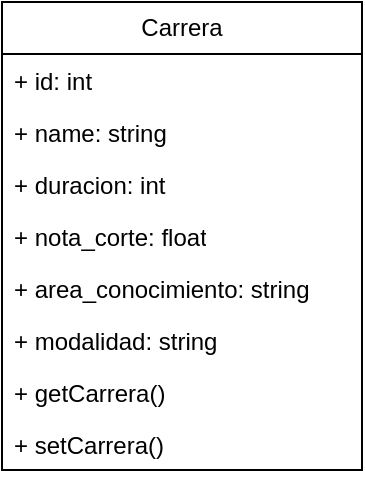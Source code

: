 <mxfile version="28.2.5">
  <diagram name="Página-1" id="sQUeTFPzfaDznbqmOpL5">
    <mxGraphModel grid="1" page="1" gridSize="10" guides="1" tooltips="1" connect="1" arrows="1" fold="1" pageScale="1" pageWidth="827" pageHeight="1169" math="0" shadow="0">
      <root>
        <mxCell id="0" />
        <mxCell id="1" parent="0" />
        <mxCell id="h0FEwxIkLz7k7jn-R97E-1" value="Carrera" style="swimlane;fontStyle=0;childLayout=stackLayout;horizontal=1;startSize=26;fillColor=none;horizontalStack=0;resizeParent=1;resizeParentMax=0;resizeLast=0;collapsible=1;marginBottom=0;whiteSpace=wrap;html=1;" vertex="1" parent="1">
          <mxGeometry x="290" y="200" width="180" height="234" as="geometry" />
        </mxCell>
        <mxCell id="h0FEwxIkLz7k7jn-R97E-2" value="+ id: int" style="text;strokeColor=none;fillColor=none;align=left;verticalAlign=top;spacingLeft=4;spacingRight=4;overflow=hidden;rotatable=0;points=[[0,0.5],[1,0.5]];portConstraint=eastwest;whiteSpace=wrap;html=1;" vertex="1" parent="h0FEwxIkLz7k7jn-R97E-1">
          <mxGeometry y="26" width="180" height="26" as="geometry" />
        </mxCell>
        <mxCell id="h0FEwxIkLz7k7jn-R97E-3" value="+ name: string" style="text;strokeColor=none;fillColor=none;align=left;verticalAlign=top;spacingLeft=4;spacingRight=4;overflow=hidden;rotatable=0;points=[[0,0.5],[1,0.5]];portConstraint=eastwest;whiteSpace=wrap;html=1;" vertex="1" parent="h0FEwxIkLz7k7jn-R97E-1">
          <mxGeometry y="52" width="180" height="26" as="geometry" />
        </mxCell>
        <mxCell id="h0FEwxIkLz7k7jn-R97E-4" value="+ duracion: int" style="text;strokeColor=none;fillColor=none;align=left;verticalAlign=top;spacingLeft=4;spacingRight=4;overflow=hidden;rotatable=0;points=[[0,0.5],[1,0.5]];portConstraint=eastwest;whiteSpace=wrap;html=1;" vertex="1" parent="h0FEwxIkLz7k7jn-R97E-1">
          <mxGeometry y="78" width="180" height="26" as="geometry" />
        </mxCell>
        <mxCell id="h0FEwxIkLz7k7jn-R97E-5" value="+ nota_corte: float" style="text;strokeColor=none;fillColor=none;align=left;verticalAlign=top;spacingLeft=4;spacingRight=4;overflow=hidden;rotatable=0;points=[[0,0.5],[1,0.5]];portConstraint=eastwest;whiteSpace=wrap;html=1;" vertex="1" parent="h0FEwxIkLz7k7jn-R97E-1">
          <mxGeometry y="104" width="180" height="26" as="geometry" />
        </mxCell>
        <mxCell id="h0FEwxIkLz7k7jn-R97E-6" value="+ area_conocimiento: string" style="text;strokeColor=none;fillColor=none;align=left;verticalAlign=top;spacingLeft=4;spacingRight=4;overflow=hidden;rotatable=0;points=[[0,0.5],[1,0.5]];portConstraint=eastwest;whiteSpace=wrap;html=1;" vertex="1" parent="h0FEwxIkLz7k7jn-R97E-1">
          <mxGeometry y="130" width="180" height="26" as="geometry" />
        </mxCell>
        <mxCell id="h0FEwxIkLz7k7jn-R97E-7" value="+ modalidad: string" style="text;strokeColor=none;fillColor=none;align=left;verticalAlign=top;spacingLeft=4;spacingRight=4;overflow=hidden;rotatable=0;points=[[0,0.5],[1,0.5]];portConstraint=eastwest;whiteSpace=wrap;html=1;" vertex="1" parent="h0FEwxIkLz7k7jn-R97E-1">
          <mxGeometry y="156" width="180" height="26" as="geometry" />
        </mxCell>
        <mxCell id="h0FEwxIkLz7k7jn-R97E-9" value="+ getCarrera()" style="text;strokeColor=none;fillColor=none;align=left;verticalAlign=top;spacingLeft=4;spacingRight=4;overflow=hidden;rotatable=0;points=[[0,0.5],[1,0.5]];portConstraint=eastwest;whiteSpace=wrap;html=1;" vertex="1" parent="h0FEwxIkLz7k7jn-R97E-1">
          <mxGeometry y="182" width="180" height="26" as="geometry" />
        </mxCell>
        <mxCell id="h0FEwxIkLz7k7jn-R97E-8" value="+ setCarrera()" style="text;strokeColor=none;fillColor=none;align=left;verticalAlign=top;spacingLeft=4;spacingRight=4;overflow=hidden;rotatable=0;points=[[0,0.5],[1,0.5]];portConstraint=eastwest;whiteSpace=wrap;html=1;" vertex="1" parent="h0FEwxIkLz7k7jn-R97E-1">
          <mxGeometry y="208" width="180" height="26" as="geometry" />
        </mxCell>
      </root>
    </mxGraphModel>
  </diagram>
</mxfile>

